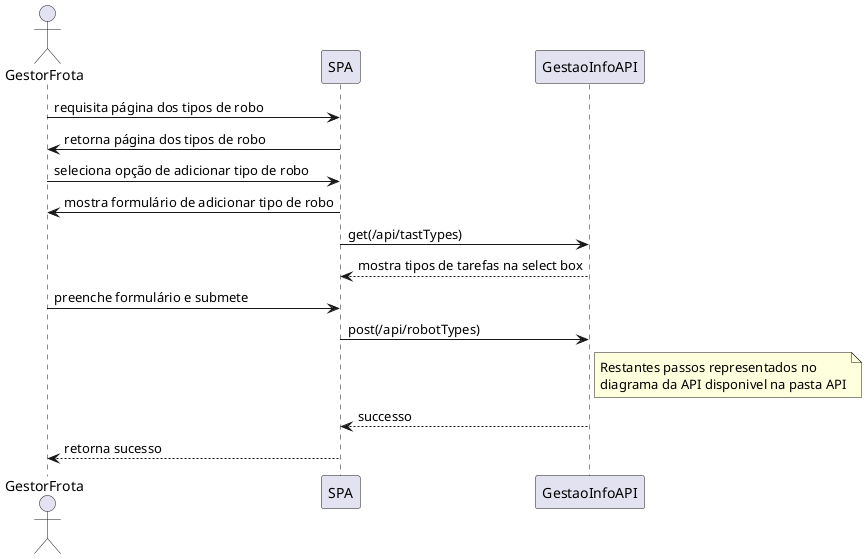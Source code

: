 @startuml

actor GestorFrota as User

participant SPA
participant "GestaoInfoAPI" as API

User -> SPA: requisita página dos tipos de robo
SPA -> User: retorna página dos tipos de robo

User -> SPA: seleciona opção de adicionar tipo de robo
SPA -> User: mostra formulário de adicionar tipo de robo

SPA -> API: get(/api/tastTypes)
API --> SPA: mostra tipos de tarefas na select box

User -> SPA: preenche formulário e submete

SPA -> API: post(/api/robotTypes)

note right of API 
    Restantes passos representados no 
    diagrama da API disponivel na pasta API
end note

API --> SPA: successo
SPA --> User: retorna sucesso

@enduml